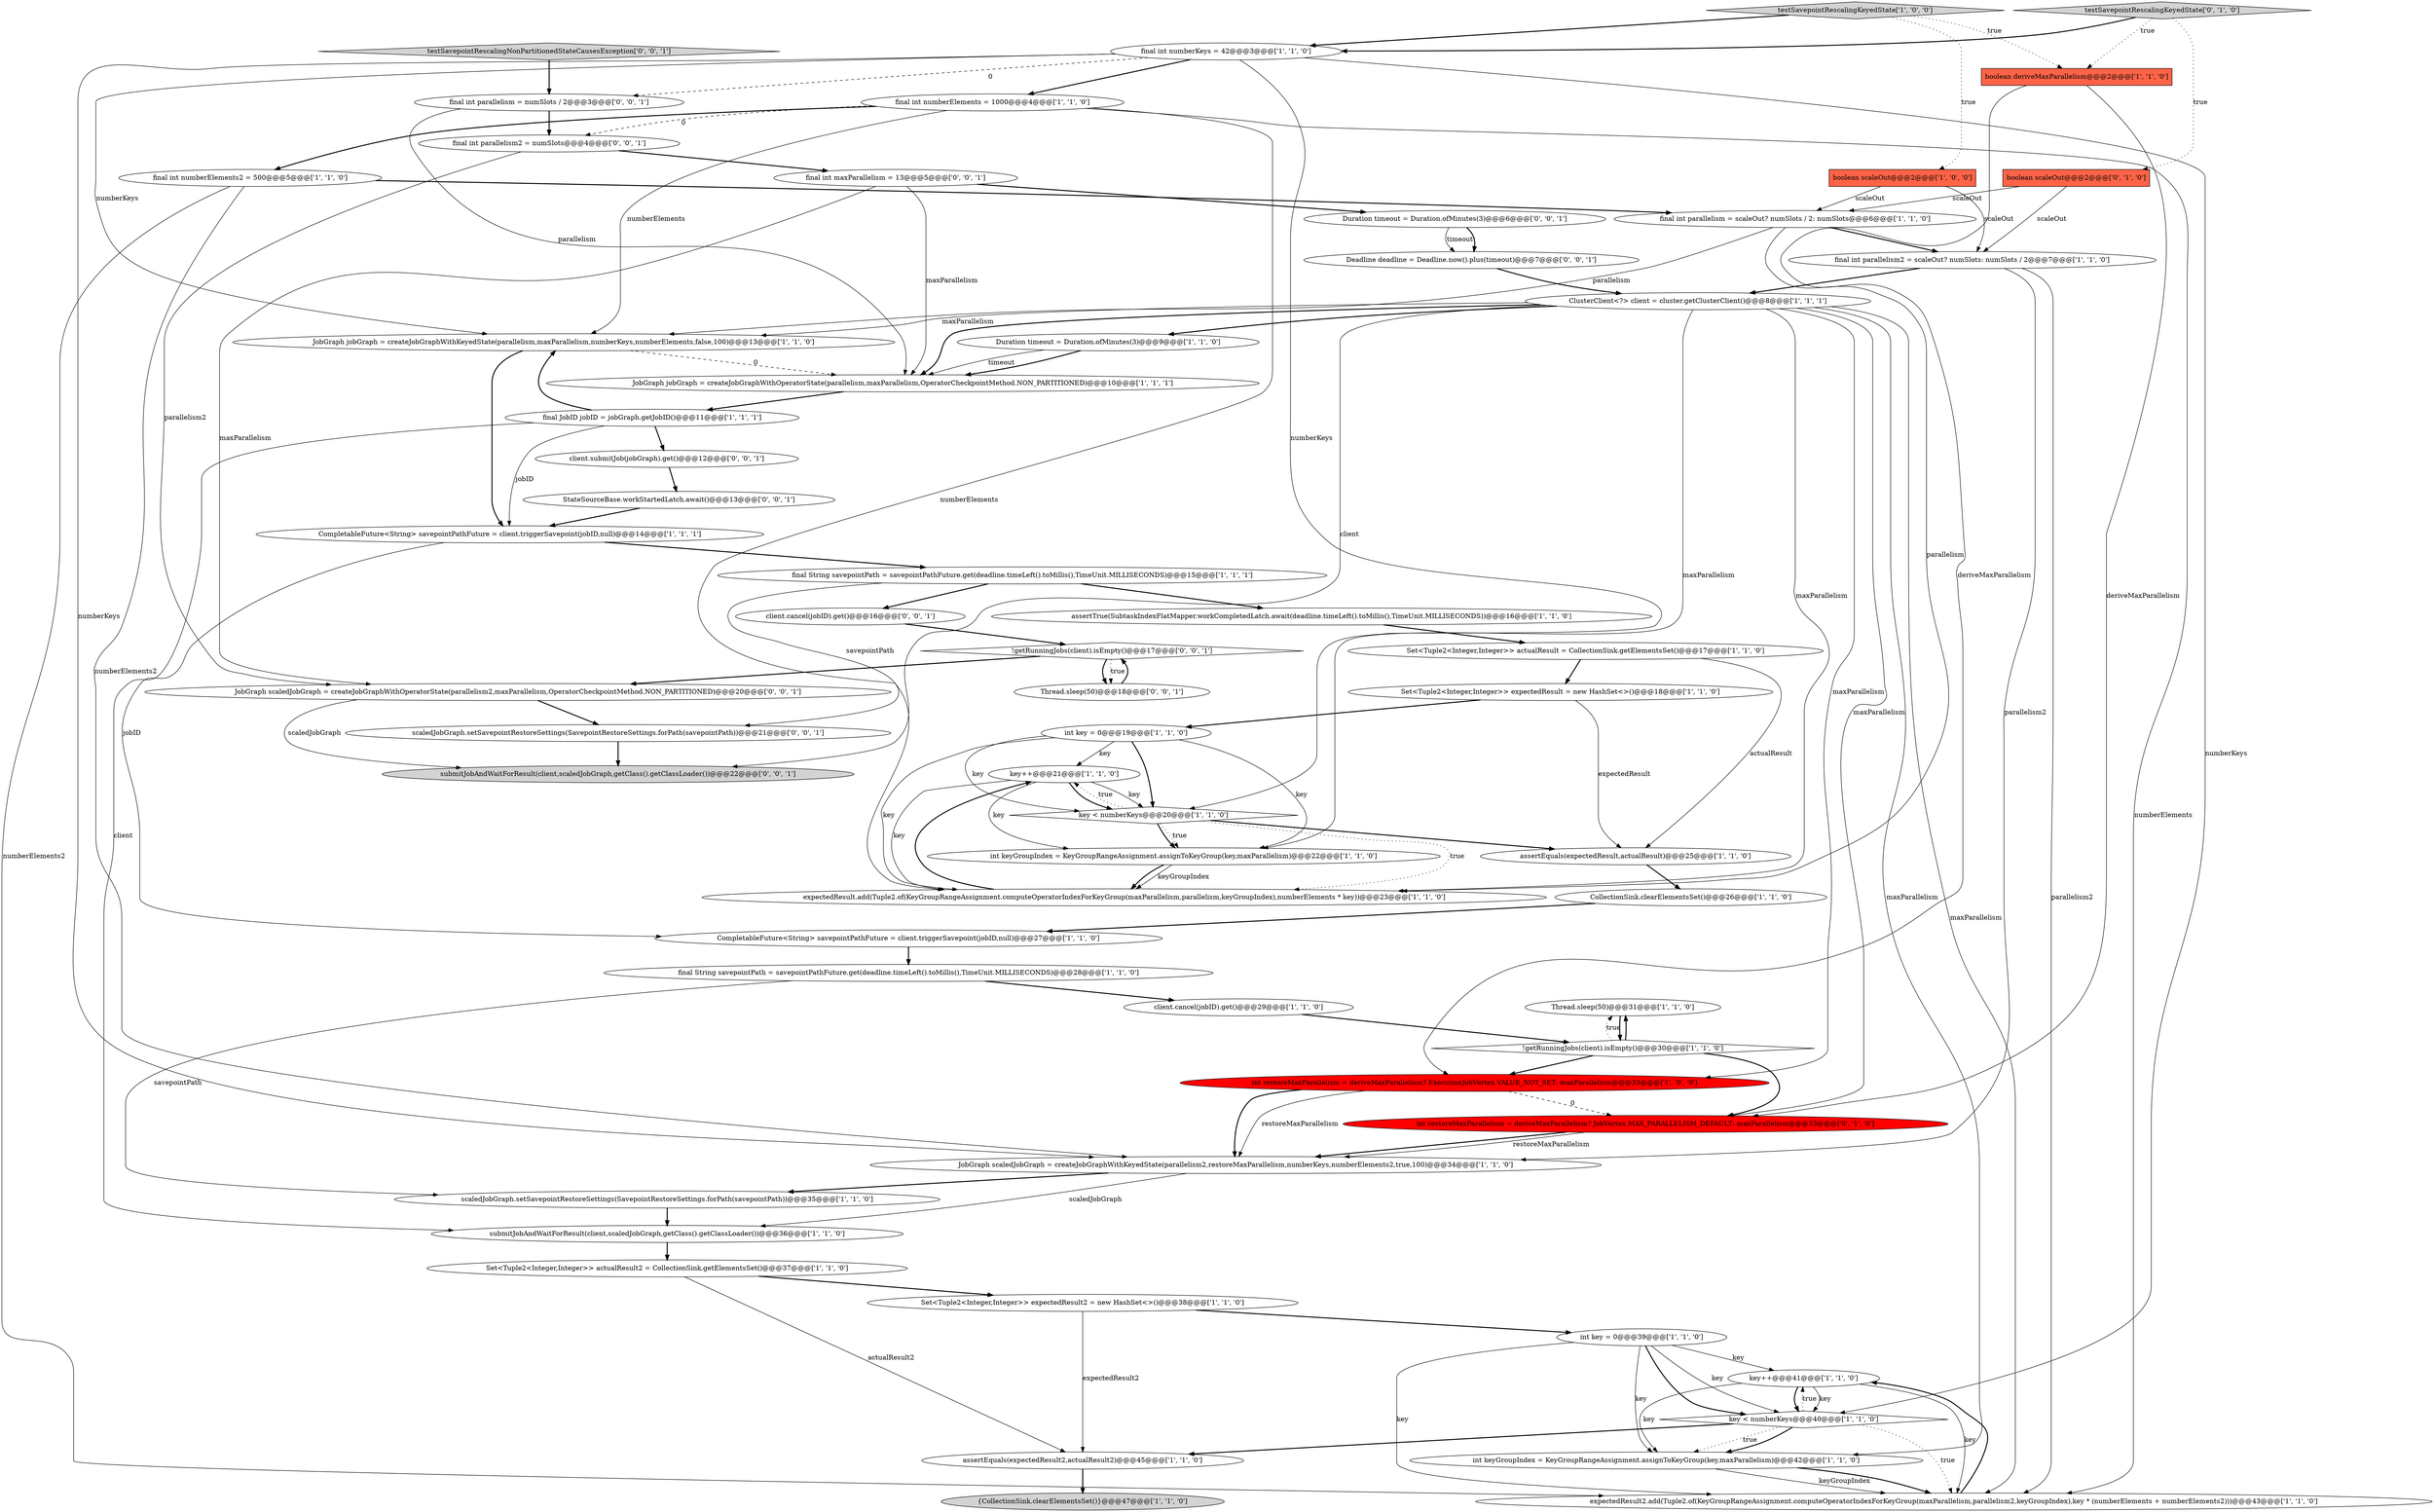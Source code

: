 digraph {
27 [style = filled, label = "Thread.sleep(50)@@@31@@@['1', '1', '0']", fillcolor = white, shape = ellipse image = "AAA0AAABBB1BBB"];
36 [style = filled, label = "submitJobAndWaitForResult(client,scaledJobGraph,getClass().getClassLoader())@@@36@@@['1', '1', '0']", fillcolor = white, shape = ellipse image = "AAA0AAABBB1BBB"];
4 [style = filled, label = "Set<Tuple2<Integer,Integer>> expectedResult = new HashSet<>()@@@18@@@['1', '1', '0']", fillcolor = white, shape = ellipse image = "AAA0AAABBB1BBB"];
49 [style = filled, label = "final int parallelism = numSlots / 2@@@3@@@['0', '0', '1']", fillcolor = white, shape = ellipse image = "AAA0AAABBB3BBB"];
7 [style = filled, label = "int restoreMaxParallelism = deriveMaxParallelism? ExecutionJobVertex.VALUE_NOT_SET: maxParallelism@@@33@@@['1', '0', '0']", fillcolor = red, shape = ellipse image = "AAA1AAABBB1BBB"];
37 [style = filled, label = "Set<Tuple2<Integer,Integer>> expectedResult2 = new HashSet<>()@@@38@@@['1', '1', '0']", fillcolor = white, shape = ellipse image = "AAA0AAABBB1BBB"];
40 [style = filled, label = "assertEquals(expectedResult2,actualResult2)@@@45@@@['1', '1', '0']", fillcolor = white, shape = ellipse image = "AAA0AAABBB1BBB"];
54 [style = filled, label = "!getRunningJobs(client).isEmpty()@@@17@@@['0', '0', '1']", fillcolor = white, shape = diamond image = "AAA0AAABBB3BBB"];
23 [style = filled, label = "key++@@@21@@@['1', '1', '0']", fillcolor = white, shape = ellipse image = "AAA0AAABBB1BBB"];
5 [style = filled, label = "key++@@@41@@@['1', '1', '0']", fillcolor = white, shape = ellipse image = "AAA0AAABBB1BBB"];
47 [style = filled, label = "Duration timeout = Duration.ofMinutes(3)@@@6@@@['0', '0', '1']", fillcolor = white, shape = ellipse image = "AAA0AAABBB3BBB"];
3 [style = filled, label = "JobGraph jobGraph = createJobGraphWithKeyedState(parallelism,maxParallelism,numberKeys,numberElements,false,100)@@@13@@@['1', '1', '0']", fillcolor = white, shape = ellipse image = "AAA0AAABBB1BBB"];
46 [style = filled, label = "testSavepointRescalingNonPartitionedStateCausesException['0', '0', '1']", fillcolor = lightgray, shape = diamond image = "AAA0AAABBB3BBB"];
44 [style = filled, label = "testSavepointRescalingKeyedState['0', '1', '0']", fillcolor = lightgray, shape = diamond image = "AAA0AAABBB2BBB"];
19 [style = filled, label = "{CollectionSink.clearElementsSet()}@@@47@@@['1', '1', '0']", fillcolor = lightgray, shape = ellipse image = "AAA0AAABBB1BBB"];
53 [style = filled, label = "client.submitJob(jobGraph).get()@@@12@@@['0', '0', '1']", fillcolor = white, shape = ellipse image = "AAA0AAABBB3BBB"];
21 [style = filled, label = "boolean deriveMaxParallelism@@@2@@@['1', '1', '0']", fillcolor = tomato, shape = box image = "AAA0AAABBB1BBB"];
55 [style = filled, label = "JobGraph scaledJobGraph = createJobGraphWithOperatorState(parallelism2,maxParallelism,OperatorCheckpointMethod.NON_PARTITIONED)@@@20@@@['0', '0', '1']", fillcolor = white, shape = ellipse image = "AAA0AAABBB3BBB"];
28 [style = filled, label = "final int parallelism = scaleOut? numSlots / 2: numSlots@@@6@@@['1', '1', '0']", fillcolor = white, shape = ellipse image = "AAA0AAABBB1BBB"];
8 [style = filled, label = "key < numberKeys@@@40@@@['1', '1', '0']", fillcolor = white, shape = diamond image = "AAA0AAABBB1BBB"];
22 [style = filled, label = "client.cancel(jobID).get()@@@29@@@['1', '1', '0']", fillcolor = white, shape = ellipse image = "AAA0AAABBB1BBB"];
9 [style = filled, label = "final int numberKeys = 42@@@3@@@['1', '1', '0']", fillcolor = white, shape = ellipse image = "AAA0AAABBB1BBB"];
25 [style = filled, label = "expectedResult2.add(Tuple2.of(KeyGroupRangeAssignment.computeOperatorIndexForKeyGroup(maxParallelism,parallelism2,keyGroupIndex),key * (numberElements + numberElements2)))@@@43@@@['1', '1', '0']", fillcolor = white, shape = ellipse image = "AAA0AAABBB1BBB"];
15 [style = filled, label = "!getRunningJobs(client).isEmpty()@@@30@@@['1', '1', '0']", fillcolor = white, shape = diamond image = "AAA0AAABBB1BBB"];
1 [style = filled, label = "CompletableFuture<String> savepointPathFuture = client.triggerSavepoint(jobID,null)@@@27@@@['1', '1', '0']", fillcolor = white, shape = ellipse image = "AAA0AAABBB1BBB"];
12 [style = filled, label = "ClusterClient<?> client = cluster.getClusterClient()@@@8@@@['1', '1', '1']", fillcolor = white, shape = ellipse image = "AAA0AAABBB1BBB"];
43 [style = filled, label = "int restoreMaxParallelism = deriveMaxParallelism? JobVertex.MAX_PARALLELISM_DEFAULT: maxParallelism@@@33@@@['0', '1', '0']", fillcolor = red, shape = ellipse image = "AAA1AAABBB2BBB"];
0 [style = filled, label = "Set<Tuple2<Integer,Integer>> actualResult = CollectionSink.getElementsSet()@@@17@@@['1', '1', '0']", fillcolor = white, shape = ellipse image = "AAA0AAABBB1BBB"];
38 [style = filled, label = "CompletableFuture<String> savepointPathFuture = client.triggerSavepoint(jobID,null)@@@14@@@['1', '1', '1']", fillcolor = white, shape = ellipse image = "AAA0AAABBB1BBB"];
32 [style = filled, label = "JobGraph jobGraph = createJobGraphWithOperatorState(parallelism,maxParallelism,OperatorCheckpointMethod.NON_PARTITIONED)@@@10@@@['1', '1', '1']", fillcolor = white, shape = ellipse image = "AAA0AAABBB1BBB"];
51 [style = filled, label = "final int parallelism2 = numSlots@@@4@@@['0', '0', '1']", fillcolor = white, shape = ellipse image = "AAA0AAABBB3BBB"];
58 [style = filled, label = "Thread.sleep(50)@@@18@@@['0', '0', '1']", fillcolor = white, shape = ellipse image = "AAA0AAABBB3BBB"];
24 [style = filled, label = "int key = 0@@@39@@@['1', '1', '0']", fillcolor = white, shape = ellipse image = "AAA0AAABBB1BBB"];
6 [style = filled, label = "boolean scaleOut@@@2@@@['1', '0', '0']", fillcolor = tomato, shape = box image = "AAA0AAABBB1BBB"];
35 [style = filled, label = "int key = 0@@@19@@@['1', '1', '0']", fillcolor = white, shape = ellipse image = "AAA0AAABBB1BBB"];
45 [style = filled, label = "boolean scaleOut@@@2@@@['0', '1', '0']", fillcolor = tomato, shape = box image = "AAA0AAABBB2BBB"];
18 [style = filled, label = "key < numberKeys@@@20@@@['1', '1', '0']", fillcolor = white, shape = diamond image = "AAA0AAABBB1BBB"];
26 [style = filled, label = "assertEquals(expectedResult,actualResult)@@@25@@@['1', '1', '0']", fillcolor = white, shape = ellipse image = "AAA0AAABBB1BBB"];
11 [style = filled, label = "final int numberElements2 = 500@@@5@@@['1', '1', '0']", fillcolor = white, shape = ellipse image = "AAA0AAABBB1BBB"];
30 [style = filled, label = "CollectionSink.clearElementsSet()@@@26@@@['1', '1', '0']", fillcolor = white, shape = ellipse image = "AAA0AAABBB1BBB"];
33 [style = filled, label = "assertTrue(SubtaskIndexFlatMapper.workCompletedLatch.await(deadline.timeLeft().toMillis(),TimeUnit.MILLISECONDS))@@@16@@@['1', '1', '0']", fillcolor = white, shape = ellipse image = "AAA0AAABBB1BBB"];
2 [style = filled, label = "testSavepointRescalingKeyedState['1', '0', '0']", fillcolor = lightgray, shape = diamond image = "AAA0AAABBB1BBB"];
13 [style = filled, label = "int keyGroupIndex = KeyGroupRangeAssignment.assignToKeyGroup(key,maxParallelism)@@@42@@@['1', '1', '0']", fillcolor = white, shape = ellipse image = "AAA0AAABBB1BBB"];
31 [style = filled, label = "final String savepointPath = savepointPathFuture.get(deadline.timeLeft().toMillis(),TimeUnit.MILLISECONDS)@@@28@@@['1', '1', '0']", fillcolor = white, shape = ellipse image = "AAA0AAABBB1BBB"];
20 [style = filled, label = "int keyGroupIndex = KeyGroupRangeAssignment.assignToKeyGroup(key,maxParallelism)@@@22@@@['1', '1', '0']", fillcolor = white, shape = ellipse image = "AAA0AAABBB1BBB"];
50 [style = filled, label = "client.cancel(jobID).get()@@@16@@@['0', '0', '1']", fillcolor = white, shape = ellipse image = "AAA0AAABBB3BBB"];
42 [style = filled, label = "final JobID jobID = jobGraph.getJobID()@@@11@@@['1', '1', '1']", fillcolor = white, shape = ellipse image = "AAA0AAABBB1BBB"];
14 [style = filled, label = "expectedResult.add(Tuple2.of(KeyGroupRangeAssignment.computeOperatorIndexForKeyGroup(maxParallelism,parallelism,keyGroupIndex),numberElements * key))@@@23@@@['1', '1', '0']", fillcolor = white, shape = ellipse image = "AAA0AAABBB1BBB"];
17 [style = filled, label = "JobGraph scaledJobGraph = createJobGraphWithKeyedState(parallelism2,restoreMaxParallelism,numberKeys,numberElements2,true,100)@@@34@@@['1', '1', '0']", fillcolor = white, shape = ellipse image = "AAA0AAABBB1BBB"];
29 [style = filled, label = "final int parallelism2 = scaleOut? numSlots: numSlots / 2@@@7@@@['1', '1', '0']", fillcolor = white, shape = ellipse image = "AAA0AAABBB1BBB"];
34 [style = filled, label = "Duration timeout = Duration.ofMinutes(3)@@@9@@@['1', '1', '0']", fillcolor = white, shape = ellipse image = "AAA0AAABBB1BBB"];
41 [style = filled, label = "final String savepointPath = savepointPathFuture.get(deadline.timeLeft().toMillis(),TimeUnit.MILLISECONDS)@@@15@@@['1', '1', '1']", fillcolor = white, shape = ellipse image = "AAA0AAABBB1BBB"];
48 [style = filled, label = "scaledJobGraph.setSavepointRestoreSettings(SavepointRestoreSettings.forPath(savepointPath))@@@21@@@['0', '0', '1']", fillcolor = white, shape = ellipse image = "AAA0AAABBB3BBB"];
52 [style = filled, label = "submitJobAndWaitForResult(client,scaledJobGraph,getClass().getClassLoader())@@@22@@@['0', '0', '1']", fillcolor = lightgray, shape = ellipse image = "AAA0AAABBB3BBB"];
56 [style = filled, label = "final int maxParallelism = 13@@@5@@@['0', '0', '1']", fillcolor = white, shape = ellipse image = "AAA0AAABBB3BBB"];
10 [style = filled, label = "Set<Tuple2<Integer,Integer>> actualResult2 = CollectionSink.getElementsSet()@@@37@@@['1', '1', '0']", fillcolor = white, shape = ellipse image = "AAA0AAABBB1BBB"];
59 [style = filled, label = "Deadline deadline = Deadline.now().plus(timeout)@@@7@@@['0', '0', '1']", fillcolor = white, shape = ellipse image = "AAA0AAABBB3BBB"];
16 [style = filled, label = "scaledJobGraph.setSavepointRestoreSettings(SavepointRestoreSettings.forPath(savepointPath))@@@35@@@['1', '1', '0']", fillcolor = white, shape = ellipse image = "AAA0AAABBB1BBB"];
57 [style = filled, label = "StateSourceBase.workStartedLatch.await()@@@13@@@['0', '0', '1']", fillcolor = white, shape = ellipse image = "AAA0AAABBB3BBB"];
39 [style = filled, label = "final int numberElements = 1000@@@4@@@['1', '1', '0']", fillcolor = white, shape = ellipse image = "AAA0AAABBB1BBB"];
54->55 [style = bold, label=""];
22->15 [style = bold, label=""];
44->21 [style = dotted, label="true"];
13->25 [style = solid, label="keyGroupIndex"];
39->51 [style = dashed, label="0"];
12->43 [style = solid, label="maxParallelism"];
47->59 [style = solid, label="timeout"];
24->25 [style = solid, label="key"];
49->51 [style = bold, label=""];
38->41 [style = bold, label=""];
18->20 [style = dotted, label="true"];
3->38 [style = bold, label=""];
8->40 [style = bold, label=""];
5->25 [style = solid, label="key"];
27->15 [style = bold, label=""];
28->14 [style = solid, label="parallelism"];
20->14 [style = solid, label="keyGroupIndex"];
56->47 [style = bold, label=""];
59->12 [style = bold, label=""];
33->0 [style = bold, label=""];
48->52 [style = bold, label=""];
55->48 [style = bold, label=""];
56->55 [style = solid, label="maxParallelism"];
42->3 [style = bold, label=""];
57->38 [style = bold, label=""];
23->18 [style = solid, label="key"];
34->32 [style = bold, label=""];
45->29 [style = solid, label="scaleOut"];
1->31 [style = bold, label=""];
50->54 [style = bold, label=""];
17->16 [style = bold, label=""];
35->14 [style = solid, label="key"];
18->23 [style = dotted, label="true"];
13->25 [style = bold, label=""];
11->28 [style = bold, label=""];
21->43 [style = solid, label="deriveMaxParallelism"];
9->39 [style = bold, label=""];
35->18 [style = bold, label=""];
23->20 [style = solid, label="key"];
39->3 [style = solid, label="numberElements"];
45->28 [style = solid, label="scaleOut"];
7->43 [style = dashed, label="0"];
11->17 [style = solid, label="numberElements2"];
24->5 [style = solid, label="key"];
12->20 [style = solid, label="maxParallelism"];
51->55 [style = solid, label="parallelism2"];
20->14 [style = bold, label=""];
2->9 [style = bold, label=""];
2->21 [style = dotted, label="true"];
31->16 [style = solid, label="savepointPath"];
29->17 [style = solid, label="parallelism2"];
58->54 [style = bold, label=""];
54->58 [style = bold, label=""];
15->27 [style = dotted, label="true"];
18->20 [style = bold, label=""];
23->14 [style = solid, label="key"];
10->40 [style = solid, label="actualResult2"];
12->14 [style = solid, label="maxParallelism"];
5->8 [style = solid, label="key"];
9->18 [style = solid, label="numberKeys"];
3->32 [style = dashed, label="0"];
24->8 [style = bold, label=""];
32->42 [style = bold, label=""];
41->50 [style = bold, label=""];
5->13 [style = solid, label="key"];
44->45 [style = dotted, label="true"];
29->25 [style = solid, label="parallelism2"];
21->7 [style = solid, label="deriveMaxParallelism"];
28->29 [style = bold, label=""];
8->25 [style = dotted, label="true"];
16->36 [style = bold, label=""];
54->58 [style = dotted, label="true"];
12->25 [style = solid, label="maxParallelism"];
34->32 [style = solid, label="timeout"];
7->17 [style = bold, label=""];
37->24 [style = bold, label=""];
18->26 [style = bold, label=""];
12->32 [style = bold, label=""];
40->19 [style = bold, label=""];
9->3 [style = solid, label="numberKeys"];
12->7 [style = solid, label="maxParallelism"];
24->13 [style = solid, label="key"];
47->59 [style = bold, label=""];
43->17 [style = bold, label=""];
39->25 [style = solid, label="numberElements"];
14->23 [style = bold, label=""];
2->6 [style = dotted, label="true"];
28->3 [style = solid, label="parallelism"];
15->43 [style = bold, label=""];
35->23 [style = solid, label="key"];
6->29 [style = solid, label="scaleOut"];
25->5 [style = bold, label=""];
8->13 [style = dotted, label="true"];
41->33 [style = bold, label=""];
44->9 [style = bold, label=""];
42->36 [style = solid, label="client"];
11->25 [style = solid, label="numberElements2"];
56->32 [style = solid, label="maxParallelism"];
23->18 [style = bold, label=""];
8->13 [style = bold, label=""];
36->10 [style = bold, label=""];
10->37 [style = bold, label=""];
5->8 [style = bold, label=""];
4->35 [style = bold, label=""];
37->40 [style = solid, label="expectedResult2"];
24->8 [style = solid, label="key"];
31->22 [style = bold, label=""];
30->1 [style = bold, label=""];
15->7 [style = bold, label=""];
6->28 [style = solid, label="scaleOut"];
35->20 [style = solid, label="key"];
55->52 [style = solid, label="scaledJobGraph"];
12->13 [style = solid, label="maxParallelism"];
53->57 [style = bold, label=""];
46->49 [style = bold, label=""];
12->52 [style = solid, label="client"];
9->8 [style = solid, label="numberKeys"];
51->56 [style = bold, label=""];
12->34 [style = bold, label=""];
12->3 [style = solid, label="maxParallelism"];
9->49 [style = dashed, label="0"];
39->11 [style = bold, label=""];
0->26 [style = solid, label="actualResult"];
18->14 [style = dotted, label="true"];
9->17 [style = solid, label="numberKeys"];
43->17 [style = solid, label="restoreMaxParallelism"];
4->26 [style = solid, label="expectedResult"];
26->30 [style = bold, label=""];
29->12 [style = bold, label=""];
17->36 [style = solid, label="scaledJobGraph"];
8->5 [style = dotted, label="true"];
0->4 [style = bold, label=""];
42->38 [style = solid, label="jobID"];
49->32 [style = solid, label="parallelism"];
35->18 [style = solid, label="key"];
38->1 [style = solid, label="jobID"];
15->27 [style = bold, label=""];
41->48 [style = solid, label="savepointPath"];
42->53 [style = bold, label=""];
39->14 [style = solid, label="numberElements"];
7->17 [style = solid, label="restoreMaxParallelism"];
}
